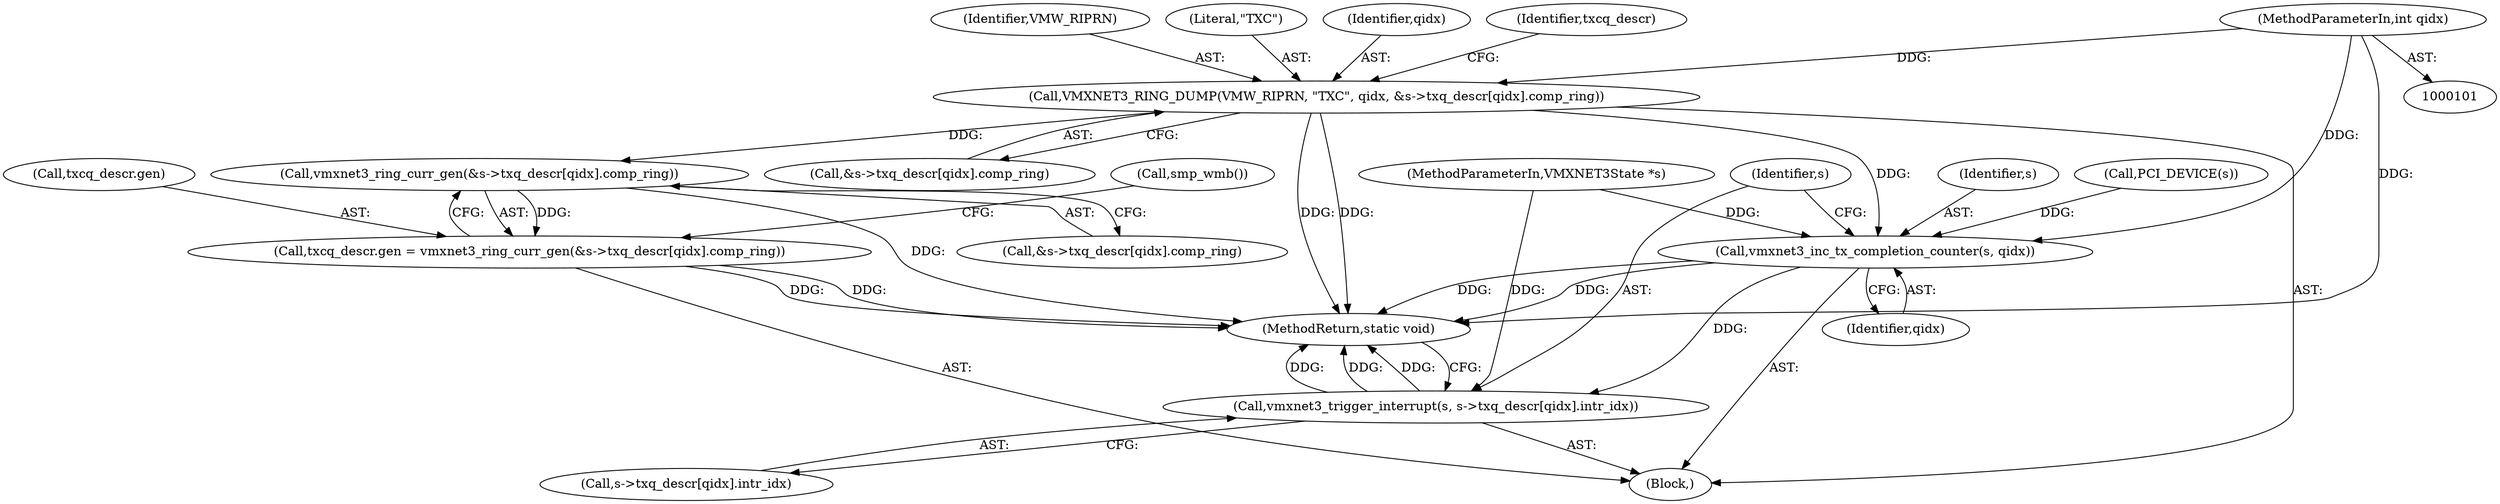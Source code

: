 digraph "0_qemu_fdda170e50b8af062cf5741e12c4fb5e57a2eacf@pointer" {
"1000112" [label="(Call,VMXNET3_RING_DUMP(VMW_RIPRN, \"TXC\", qidx, &s->txq_descr[qidx].comp_ring))"];
"1000103" [label="(MethodParameterIn,int qidx)"];
"1000139" [label="(Call,vmxnet3_ring_curr_gen(&s->txq_descr[qidx].comp_ring))"];
"1000135" [label="(Call,txcq_descr.gen = vmxnet3_ring_curr_gen(&s->txq_descr[qidx].comp_ring))"];
"1000149" [label="(Call,vmxnet3_inc_tx_completion_counter(s, qidx))"];
"1000152" [label="(Call,vmxnet3_trigger_interrupt(s, s->txq_descr[qidx].intr_idx))"];
"1000103" [label="(MethodParameterIn,int qidx)"];
"1000140" [label="(Call,&s->txq_descr[qidx].comp_ring)"];
"1000126" [label="(Identifier,txcq_descr)"];
"1000148" [label="(Call,smp_wmb())"];
"1000135" [label="(Call,txcq_descr.gen = vmxnet3_ring_curr_gen(&s->txq_descr[qidx].comp_ring))"];
"1000112" [label="(Call,VMXNET3_RING_DUMP(VMW_RIPRN, \"TXC\", qidx, &s->txq_descr[qidx].comp_ring))"];
"1000154" [label="(Call,s->txq_descr[qidx].intr_idx)"];
"1000161" [label="(MethodReturn,static void)"];
"1000110" [label="(Call,PCI_DEVICE(s))"];
"1000113" [label="(Identifier,VMW_RIPRN)"];
"1000149" [label="(Call,vmxnet3_inc_tx_completion_counter(s, qidx))"];
"1000152" [label="(Call,vmxnet3_trigger_interrupt(s, s->txq_descr[qidx].intr_idx))"];
"1000136" [label="(Call,txcq_descr.gen)"];
"1000114" [label="(Literal,\"TXC\")"];
"1000139" [label="(Call,vmxnet3_ring_curr_gen(&s->txq_descr[qidx].comp_ring))"];
"1000115" [label="(Identifier,qidx)"];
"1000153" [label="(Identifier,s)"];
"1000102" [label="(MethodParameterIn,VMXNET3State *s)"];
"1000116" [label="(Call,&s->txq_descr[qidx].comp_ring)"];
"1000105" [label="(Block,)"];
"1000151" [label="(Identifier,qidx)"];
"1000150" [label="(Identifier,s)"];
"1000112" -> "1000105"  [label="AST: "];
"1000112" -> "1000116"  [label="CFG: "];
"1000113" -> "1000112"  [label="AST: "];
"1000114" -> "1000112"  [label="AST: "];
"1000115" -> "1000112"  [label="AST: "];
"1000116" -> "1000112"  [label="AST: "];
"1000126" -> "1000112"  [label="CFG: "];
"1000112" -> "1000161"  [label="DDG: "];
"1000112" -> "1000161"  [label="DDG: "];
"1000103" -> "1000112"  [label="DDG: "];
"1000112" -> "1000139"  [label="DDG: "];
"1000112" -> "1000149"  [label="DDG: "];
"1000103" -> "1000101"  [label="AST: "];
"1000103" -> "1000161"  [label="DDG: "];
"1000103" -> "1000149"  [label="DDG: "];
"1000139" -> "1000135"  [label="AST: "];
"1000139" -> "1000140"  [label="CFG: "];
"1000140" -> "1000139"  [label="AST: "];
"1000135" -> "1000139"  [label="CFG: "];
"1000139" -> "1000161"  [label="DDG: "];
"1000139" -> "1000135"  [label="DDG: "];
"1000135" -> "1000105"  [label="AST: "];
"1000136" -> "1000135"  [label="AST: "];
"1000148" -> "1000135"  [label="CFG: "];
"1000135" -> "1000161"  [label="DDG: "];
"1000135" -> "1000161"  [label="DDG: "];
"1000149" -> "1000105"  [label="AST: "];
"1000149" -> "1000151"  [label="CFG: "];
"1000150" -> "1000149"  [label="AST: "];
"1000151" -> "1000149"  [label="AST: "];
"1000153" -> "1000149"  [label="CFG: "];
"1000149" -> "1000161"  [label="DDG: "];
"1000149" -> "1000161"  [label="DDG: "];
"1000110" -> "1000149"  [label="DDG: "];
"1000102" -> "1000149"  [label="DDG: "];
"1000149" -> "1000152"  [label="DDG: "];
"1000152" -> "1000105"  [label="AST: "];
"1000152" -> "1000154"  [label="CFG: "];
"1000153" -> "1000152"  [label="AST: "];
"1000154" -> "1000152"  [label="AST: "];
"1000161" -> "1000152"  [label="CFG: "];
"1000152" -> "1000161"  [label="DDG: "];
"1000152" -> "1000161"  [label="DDG: "];
"1000152" -> "1000161"  [label="DDG: "];
"1000102" -> "1000152"  [label="DDG: "];
}
